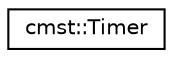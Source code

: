 digraph "Graphical Class Hierarchy"
{
  edge [fontname="Helvetica",fontsize="10",labelfontname="Helvetica",labelfontsize="10"];
  node [fontname="Helvetica",fontsize="10",shape=record];
  rankdir="LR";
  Node1 [label="cmst::Timer",height=0.2,width=0.4,color="black", fillcolor="white", style="filled",URL="$classcmst_1_1_timer.html"];
}
